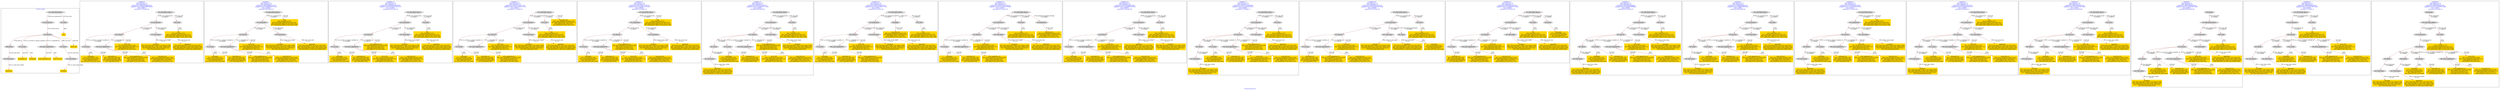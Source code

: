 digraph n0 {
fontcolor="blue"
remincross="true"
label="s03-ima-artists.xml"
subgraph cluster_0 {
label="1-correct model"
n2[style="filled",color="white",fillcolor="lightgray",label="E12_Production1"];
n3[style="filled",color="white",fillcolor="lightgray",label="E21_Person1"];
n4[style="filled",color="white",fillcolor="lightgray",label="E69_Death1"];
n5[style="filled",color="white",fillcolor="lightgray",label="E74_Group1"];
n6[style="filled",color="white",fillcolor="lightgray",label="E82_Actor_Appellation1"];
n7[style="filled",color="white",fillcolor="lightgray",label="E67_Birth1"];
n8[shape="plaintext",style="filled",fillcolor="gold",label="Artist URI"];
n9[style="filled",color="white",fillcolor="lightgray",label="E22_Man-Made_Object1"];
n10[style="filled",color="white",fillcolor="lightgray",label="E35_Title1"];
n11[shape="plaintext",style="filled",fillcolor="gold",label="title"];
n12[style="filled",color="white",fillcolor="lightgray",label="E52_Time-Span1"];
n13[shape="plaintext",style="filled",fillcolor="gold",label="birthDate"];
n14[style="filled",color="white",fillcolor="lightgray",label="E52_Time-Span2"];
n15[shape="plaintext",style="filled",fillcolor="gold",label="deathDate"];
n16[shape="plaintext",style="filled",fillcolor="gold",label="nationality uri"];
n17[shape="plaintext",style="filled",fillcolor="gold",label="nationality"];
n18[shape="plaintext",style="filled",fillcolor="gold",label="artist appellation uri"];
n19[shape="plaintext",style="filled",fillcolor="gold",label="name first last"];
}
subgraph cluster_1 {
label="candidate 0\nlink coherence:1.0\nnode coherence:1.0\nconfidence:0.49399159498655265\nmapping score:0.5604971983288509\ncost:13.99874\n-precision:0.79-recall:0.65"
n21[style="filled",color="white",fillcolor="lightgray",label="E12_Production1"];
n22[style="filled",color="white",fillcolor="lightgray",label="E21_Person1"];
n23[style="filled",color="white",fillcolor="lightgray",label="E52_Time-Span2"];
n24[style="filled",color="white",fillcolor="lightgray",label="E74_Group1"];
n25[style="filled",color="white",fillcolor="lightgray",label="E82_Actor_Appellation1"];
n26[style="filled",color="white",fillcolor="lightgray",label="E22_Man-Made_Object1"];
n27[style="filled",color="white",fillcolor="lightgray",label="E35_Title1"];
n28[shape="plaintext",style="filled",fillcolor="gold",label="artist appellation uri\n[E82_Actor_Appellation,classLink,0.609]\n[E21_Person,classLink,0.371]\n[E39_Actor,classLink,0.016]\n[E30_Right,P3_has_note,0.004]"];
n29[shape="plaintext",style="filled",fillcolor="gold",label="birthDate\n[E52_Time-Span,P82a_begin_of_the_begin,0.438]\n[E52_Time-Span,P82_at_some_time_within,0.323]\n[E52_Time-Span,P82b_end_of_the_end,0.185]\n[E52_Time-Span,label,0.054]"];
n30[shape="plaintext",style="filled",fillcolor="gold",label="deathDate\n[E52_Time-Span,P82b_end_of_the_end,0.382]\n[E52_Time-Span,P82_at_some_time_within,0.291]\n[E52_Time-Span,P82a_begin_of_the_begin,0.229]\n[E69_Death,P82_at_some_time_within,0.098]"];
n31[shape="plaintext",style="filled",fillcolor="gold",label="title\n[E35_Title,label,0.337]\n[E22_Man-Made_Object,classLink,0.252]\n[E22_Man-Made_Object,P3_has_note,0.222]\n[E73_Information_Object,P3_has_note,0.189]"];
n32[shape="plaintext",style="filled",fillcolor="gold",label="nationality\n[E74_Group,label,0.529]\n[E74_Group,classLink,0.306]\n[E55_Type,label,0.097]\n[E21_Person,P3_has_note,0.068]"];
n33[shape="plaintext",style="filled",fillcolor="gold",label="nationality uri\n[E74_Group,classLink,0.69]\n[E55_Type,classLink,0.188]\n[E57_Material,classLink,0.083]\n[E55_Type,label,0.038]"];
n34[shape="plaintext",style="filled",fillcolor="gold",label="name first last\n[E82_Actor_Appellation,label,0.528]\n[E22_Man-Made_Object,classLink,0.217]\n[E30_Right,P3_has_note,0.132]\n[E8_Acquisition,P3_has_note,0.123]"];
n35[shape="plaintext",style="filled",fillcolor="gold",label="Artist URI\n[E21_Person,classLink,0.438]\n[E82_Actor_Appellation,classLink,0.371]\n[E39_Actor,classLink,0.15]\n[E30_Right,P3_has_note,0.041]"];
}
subgraph cluster_2 {
label="candidate 1\nlink coherence:1.0\nnode coherence:1.0\nconfidence:0.48325980882787223\nmapping score:0.5569199362759574\ncost:12.99896\n-precision:0.69-recall:0.53"
n37[style="filled",color="white",fillcolor="lightgray",label="E12_Production1"];
n38[style="filled",color="white",fillcolor="lightgray",label="E21_Person1"];
n39[style="filled",color="white",fillcolor="lightgray",label="E52_Time-Span2"];
n40[style="filled",color="white",fillcolor="lightgray",label="E74_Group1"];
n41[style="filled",color="white",fillcolor="lightgray",label="E82_Actor_Appellation1"];
n42[style="filled",color="white",fillcolor="lightgray",label="E22_Man-Made_Object1"];
n43[shape="plaintext",style="filled",fillcolor="gold",label="artist appellation uri\n[E82_Actor_Appellation,classLink,0.609]\n[E21_Person,classLink,0.371]\n[E39_Actor,classLink,0.016]\n[E30_Right,P3_has_note,0.004]"];
n44[shape="plaintext",style="filled",fillcolor="gold",label="birthDate\n[E52_Time-Span,P82a_begin_of_the_begin,0.438]\n[E52_Time-Span,P82_at_some_time_within,0.323]\n[E52_Time-Span,P82b_end_of_the_end,0.185]\n[E52_Time-Span,label,0.054]"];
n45[shape="plaintext",style="filled",fillcolor="gold",label="deathDate\n[E52_Time-Span,P82b_end_of_the_end,0.382]\n[E52_Time-Span,P82_at_some_time_within,0.291]\n[E52_Time-Span,P82a_begin_of_the_begin,0.229]\n[E69_Death,P82_at_some_time_within,0.098]"];
n46[shape="plaintext",style="filled",fillcolor="gold",label="title\n[E35_Title,label,0.337]\n[E22_Man-Made_Object,classLink,0.252]\n[E22_Man-Made_Object,P3_has_note,0.222]\n[E73_Information_Object,P3_has_note,0.189]"];
n47[shape="plaintext",style="filled",fillcolor="gold",label="nationality\n[E74_Group,label,0.529]\n[E74_Group,classLink,0.306]\n[E55_Type,label,0.097]\n[E21_Person,P3_has_note,0.068]"];
n48[shape="plaintext",style="filled",fillcolor="gold",label="nationality uri\n[E74_Group,classLink,0.69]\n[E55_Type,classLink,0.188]\n[E57_Material,classLink,0.083]\n[E55_Type,label,0.038]"];
n49[shape="plaintext",style="filled",fillcolor="gold",label="name first last\n[E82_Actor_Appellation,label,0.528]\n[E22_Man-Made_Object,classLink,0.217]\n[E30_Right,P3_has_note,0.132]\n[E8_Acquisition,P3_has_note,0.123]"];
n50[shape="plaintext",style="filled",fillcolor="gold",label="Artist URI\n[E21_Person,classLink,0.438]\n[E82_Actor_Appellation,classLink,0.371]\n[E39_Actor,classLink,0.15]\n[E30_Right,P3_has_note,0.041]"];
}
subgraph cluster_3 {
label="candidate 10\nlink coherence:1.0\nnode coherence:1.0\nconfidence:0.45600642929636825\nmapping score:0.5478354764321227\ncost:13.99874\n-precision:0.64-recall:0.53"
n52[style="filled",color="white",fillcolor="lightgray",label="E12_Production1"];
n53[style="filled",color="white",fillcolor="lightgray",label="E21_Person1"];
n54[style="filled",color="white",fillcolor="lightgray",label="E52_Time-Span2"];
n55[style="filled",color="white",fillcolor="lightgray",label="E74_Group1"];
n56[style="filled",color="white",fillcolor="lightgray",label="E82_Actor_Appellation1"];
n57[style="filled",color="white",fillcolor="lightgray",label="E22_Man-Made_Object1"];
n58[style="filled",color="white",fillcolor="lightgray",label="E35_Title1"];
n59[shape="plaintext",style="filled",fillcolor="gold",label="Artist URI\n[E21_Person,classLink,0.438]\n[E82_Actor_Appellation,classLink,0.371]\n[E39_Actor,classLink,0.15]\n[E30_Right,P3_has_note,0.041]"];
n60[shape="plaintext",style="filled",fillcolor="gold",label="birthDate\n[E52_Time-Span,P82a_begin_of_the_begin,0.438]\n[E52_Time-Span,P82_at_some_time_within,0.323]\n[E52_Time-Span,P82b_end_of_the_end,0.185]\n[E52_Time-Span,label,0.054]"];
n61[shape="plaintext",style="filled",fillcolor="gold",label="deathDate\n[E52_Time-Span,P82b_end_of_the_end,0.382]\n[E52_Time-Span,P82_at_some_time_within,0.291]\n[E52_Time-Span,P82a_begin_of_the_begin,0.229]\n[E69_Death,P82_at_some_time_within,0.098]"];
n62[shape="plaintext",style="filled",fillcolor="gold",label="title\n[E35_Title,label,0.337]\n[E22_Man-Made_Object,classLink,0.252]\n[E22_Man-Made_Object,P3_has_note,0.222]\n[E73_Information_Object,P3_has_note,0.189]"];
n63[shape="plaintext",style="filled",fillcolor="gold",label="nationality\n[E74_Group,label,0.529]\n[E74_Group,classLink,0.306]\n[E55_Type,label,0.097]\n[E21_Person,P3_has_note,0.068]"];
n64[shape="plaintext",style="filled",fillcolor="gold",label="nationality uri\n[E74_Group,classLink,0.69]\n[E55_Type,classLink,0.188]\n[E57_Material,classLink,0.083]\n[E55_Type,label,0.038]"];
n65[shape="plaintext",style="filled",fillcolor="gold",label="name first last\n[E82_Actor_Appellation,label,0.528]\n[E22_Man-Made_Object,classLink,0.217]\n[E30_Right,P3_has_note,0.132]\n[E8_Acquisition,P3_has_note,0.123]"];
n66[shape="plaintext",style="filled",fillcolor="gold",label="artist appellation uri\n[E82_Actor_Appellation,classLink,0.609]\n[E21_Person,classLink,0.371]\n[E39_Actor,classLink,0.016]\n[E30_Right,P3_has_note,0.004]"];
}
subgraph cluster_4 {
label="candidate 11\nlink coherence:1.0\nnode coherence:1.0\nconfidence:0.45501311442471243\nmapping score:0.5266710381415708\ncost:13.99874\n-precision:0.71-recall:0.59"
n68[style="filled",color="white",fillcolor="lightgray",label="E12_Production1"];
n69[style="filled",color="white",fillcolor="lightgray",label="E21_Person1"];
n70[style="filled",color="white",fillcolor="lightgray",label="E52_Time-Span2"];
n71[style="filled",color="white",fillcolor="lightgray",label="E74_Group1"];
n72[style="filled",color="white",fillcolor="lightgray",label="E82_Actor_Appellation1"];
n73[style="filled",color="white",fillcolor="lightgray",label="E22_Man-Made_Object1"];
n74[style="filled",color="white",fillcolor="lightgray",label="E35_Title1"];
n75[shape="plaintext",style="filled",fillcolor="gold",label="artist appellation uri\n[E82_Actor_Appellation,classLink,0.609]\n[E21_Person,classLink,0.371]\n[E39_Actor,classLink,0.016]\n[E30_Right,P3_has_note,0.004]"];
n76[shape="plaintext",style="filled",fillcolor="gold",label="birthDate\n[E52_Time-Span,P82a_begin_of_the_begin,0.438]\n[E52_Time-Span,P82_at_some_time_within,0.323]\n[E52_Time-Span,P82b_end_of_the_end,0.185]\n[E52_Time-Span,label,0.054]"];
n77[shape="plaintext",style="filled",fillcolor="gold",label="deathDate\n[E52_Time-Span,P82b_end_of_the_end,0.382]\n[E52_Time-Span,P82_at_some_time_within,0.291]\n[E52_Time-Span,P82a_begin_of_the_begin,0.229]\n[E69_Death,P82_at_some_time_within,0.098]"];
n78[shape="plaintext",style="filled",fillcolor="gold",label="title\n[E35_Title,label,0.337]\n[E22_Man-Made_Object,classLink,0.252]\n[E22_Man-Made_Object,P3_has_note,0.222]\n[E73_Information_Object,P3_has_note,0.189]"];
n79[shape="plaintext",style="filled",fillcolor="gold",label="name first last\n[E82_Actor_Appellation,label,0.528]\n[E22_Man-Made_Object,classLink,0.217]\n[E30_Right,P3_has_note,0.132]\n[E8_Acquisition,P3_has_note,0.123]"];
n80[shape="plaintext",style="filled",fillcolor="gold",label="nationality\n[E74_Group,label,0.529]\n[E74_Group,classLink,0.306]\n[E55_Type,label,0.097]\n[E21_Person,P3_has_note,0.068]"];
n81[shape="plaintext",style="filled",fillcolor="gold",label="nationality uri\n[E74_Group,classLink,0.69]\n[E55_Type,classLink,0.188]\n[E57_Material,classLink,0.083]\n[E55_Type,label,0.038]"];
n82[shape="plaintext",style="filled",fillcolor="gold",label="Artist URI\n[E21_Person,classLink,0.438]\n[E82_Actor_Appellation,classLink,0.371]\n[E39_Actor,classLink,0.15]\n[E30_Right,P3_has_note,0.041]"];
}
subgraph cluster_5 {
label="candidate 12\nlink coherence:1.0\nnode coherence:1.0\nconfidence:0.44527464313768783\nmapping score:0.5442582143792293\ncost:12.99896\n-precision:0.54-recall:0.41"
n84[style="filled",color="white",fillcolor="lightgray",label="E12_Production1"];
n85[style="filled",color="white",fillcolor="lightgray",label="E21_Person1"];
n86[style="filled",color="white",fillcolor="lightgray",label="E52_Time-Span2"];
n87[style="filled",color="white",fillcolor="lightgray",label="E74_Group1"];
n88[style="filled",color="white",fillcolor="lightgray",label="E82_Actor_Appellation1"];
n89[style="filled",color="white",fillcolor="lightgray",label="E22_Man-Made_Object1"];
n90[shape="plaintext",style="filled",fillcolor="gold",label="Artist URI\n[E21_Person,classLink,0.438]\n[E82_Actor_Appellation,classLink,0.371]\n[E39_Actor,classLink,0.15]\n[E30_Right,P3_has_note,0.041]"];
n91[shape="plaintext",style="filled",fillcolor="gold",label="birthDate\n[E52_Time-Span,P82a_begin_of_the_begin,0.438]\n[E52_Time-Span,P82_at_some_time_within,0.323]\n[E52_Time-Span,P82b_end_of_the_end,0.185]\n[E52_Time-Span,label,0.054]"];
n92[shape="plaintext",style="filled",fillcolor="gold",label="deathDate\n[E52_Time-Span,P82b_end_of_the_end,0.382]\n[E52_Time-Span,P82_at_some_time_within,0.291]\n[E52_Time-Span,P82a_begin_of_the_begin,0.229]\n[E69_Death,P82_at_some_time_within,0.098]"];
n93[shape="plaintext",style="filled",fillcolor="gold",label="title\n[E35_Title,label,0.337]\n[E22_Man-Made_Object,classLink,0.252]\n[E22_Man-Made_Object,P3_has_note,0.222]\n[E73_Information_Object,P3_has_note,0.189]"];
n94[shape="plaintext",style="filled",fillcolor="gold",label="nationality\n[E74_Group,label,0.529]\n[E74_Group,classLink,0.306]\n[E55_Type,label,0.097]\n[E21_Person,P3_has_note,0.068]"];
n95[shape="plaintext",style="filled",fillcolor="gold",label="nationality uri\n[E74_Group,classLink,0.69]\n[E55_Type,classLink,0.188]\n[E57_Material,classLink,0.083]\n[E55_Type,label,0.038]"];
n96[shape="plaintext",style="filled",fillcolor="gold",label="name first last\n[E82_Actor_Appellation,label,0.528]\n[E22_Man-Made_Object,classLink,0.217]\n[E30_Right,P3_has_note,0.132]\n[E8_Acquisition,P3_has_note,0.123]"];
n97[shape="plaintext",style="filled",fillcolor="gold",label="artist appellation uri\n[E82_Actor_Appellation,classLink,0.609]\n[E21_Person,classLink,0.371]\n[E39_Actor,classLink,0.016]\n[E30_Right,P3_has_note,0.004]"];
}
subgraph cluster_6 {
label="candidate 13\nlink coherence:1.0\nnode coherence:1.0\nconfidence:0.4445650703164107\nmapping score:0.5231883567721369\ncost:15.99845\n-precision:0.69-recall:0.65"
n99[style="filled",color="white",fillcolor="lightgray",label="E12_Production1"];
n100[style="filled",color="white",fillcolor="lightgray",label="E21_Person1"];
n101[style="filled",color="white",fillcolor="lightgray",label="E52_Time-Span2"];
n102[style="filled",color="white",fillcolor="lightgray",label="E67_Birth1"];
n103[style="filled",color="white",fillcolor="lightgray",label="E74_Group1"];
n104[style="filled",color="white",fillcolor="lightgray",label="E82_Actor_Appellation1"];
n105[style="filled",color="white",fillcolor="lightgray",label="E22_Man-Made_Object1"];
n106[style="filled",color="white",fillcolor="lightgray",label="E35_Title1"];
n107[style="filled",color="white",fillcolor="lightgray",label="E52_Time-Span1"];
n108[shape="plaintext",style="filled",fillcolor="gold",label="Artist URI\n[E21_Person,classLink,0.438]\n[E82_Actor_Appellation,classLink,0.371]\n[E39_Actor,classLink,0.15]\n[E30_Right,P3_has_note,0.041]"];
n109[shape="plaintext",style="filled",fillcolor="gold",label="deathDate\n[E52_Time-Span,P82b_end_of_the_end,0.382]\n[E52_Time-Span,P82_at_some_time_within,0.291]\n[E52_Time-Span,P82a_begin_of_the_begin,0.229]\n[E69_Death,P82_at_some_time_within,0.098]"];
n110[shape="plaintext",style="filled",fillcolor="gold",label="birthDate\n[E52_Time-Span,P82a_begin_of_the_begin,0.438]\n[E52_Time-Span,P82_at_some_time_within,0.323]\n[E52_Time-Span,P82b_end_of_the_end,0.185]\n[E52_Time-Span,label,0.054]"];
n111[shape="plaintext",style="filled",fillcolor="gold",label="title\n[E35_Title,label,0.337]\n[E22_Man-Made_Object,classLink,0.252]\n[E22_Man-Made_Object,P3_has_note,0.222]\n[E73_Information_Object,P3_has_note,0.189]"];
n112[shape="plaintext",style="filled",fillcolor="gold",label="nationality\n[E74_Group,label,0.529]\n[E74_Group,classLink,0.306]\n[E55_Type,label,0.097]\n[E21_Person,P3_has_note,0.068]"];
n113[shape="plaintext",style="filled",fillcolor="gold",label="nationality uri\n[E74_Group,classLink,0.69]\n[E55_Type,classLink,0.188]\n[E57_Material,classLink,0.083]\n[E55_Type,label,0.038]"];
n114[shape="plaintext",style="filled",fillcolor="gold",label="name first last\n[E82_Actor_Appellation,label,0.528]\n[E22_Man-Made_Object,classLink,0.217]\n[E30_Right,P3_has_note,0.132]\n[E8_Acquisition,P3_has_note,0.123]"];
n115[shape="plaintext",style="filled",fillcolor="gold",label="artist appellation uri\n[E82_Actor_Appellation,classLink,0.609]\n[E21_Person,classLink,0.371]\n[E39_Actor,classLink,0.016]\n[E30_Right,P3_has_note,0.004]"];
}
subgraph cluster_7 {
label="candidate 14\nlink coherence:1.0\nnode coherence:1.0\nconfidence:0.4444973586351438\nmapping score:0.5231657862117146\ncost:14.99874\n-precision:0.67-recall:0.59"
n117[style="filled",color="white",fillcolor="lightgray",label="E12_Production1"];
n118[style="filled",color="white",fillcolor="lightgray",label="E21_Person1"];
n119[style="filled",color="white",fillcolor="lightgray",label="E52_Time-Span2"];
n120[style="filled",color="white",fillcolor="lightgray",label="E74_Group1"];
n121[style="filled",color="white",fillcolor="lightgray",label="E82_Actor_Appellation1"];
n122[style="filled",color="white",fillcolor="lightgray",label="E22_Man-Made_Object1"];
n123[style="filled",color="white",fillcolor="lightgray",label="E30_Right1"];
n124[style="filled",color="white",fillcolor="lightgray",label="E35_Title1"];
n125[shape="plaintext",style="filled",fillcolor="gold",label="artist appellation uri\n[E82_Actor_Appellation,classLink,0.609]\n[E21_Person,classLink,0.371]\n[E39_Actor,classLink,0.016]\n[E30_Right,P3_has_note,0.004]"];
n126[shape="plaintext",style="filled",fillcolor="gold",label="birthDate\n[E52_Time-Span,P82a_begin_of_the_begin,0.438]\n[E52_Time-Span,P82_at_some_time_within,0.323]\n[E52_Time-Span,P82b_end_of_the_end,0.185]\n[E52_Time-Span,label,0.054]"];
n127[shape="plaintext",style="filled",fillcolor="gold",label="deathDate\n[E52_Time-Span,P82b_end_of_the_end,0.382]\n[E52_Time-Span,P82_at_some_time_within,0.291]\n[E52_Time-Span,P82a_begin_of_the_begin,0.229]\n[E69_Death,P82_at_some_time_within,0.098]"];
n128[shape="plaintext",style="filled",fillcolor="gold",label="title\n[E35_Title,label,0.337]\n[E22_Man-Made_Object,classLink,0.252]\n[E22_Man-Made_Object,P3_has_note,0.222]\n[E73_Information_Object,P3_has_note,0.189]"];
n129[shape="plaintext",style="filled",fillcolor="gold",label="name first last\n[E82_Actor_Appellation,label,0.528]\n[E22_Man-Made_Object,classLink,0.217]\n[E30_Right,P3_has_note,0.132]\n[E8_Acquisition,P3_has_note,0.123]"];
n130[shape="plaintext",style="filled",fillcolor="gold",label="nationality\n[E74_Group,label,0.529]\n[E74_Group,classLink,0.306]\n[E55_Type,label,0.097]\n[E21_Person,P3_has_note,0.068]"];
n131[shape="plaintext",style="filled",fillcolor="gold",label="nationality uri\n[E74_Group,classLink,0.69]\n[E55_Type,classLink,0.188]\n[E57_Material,classLink,0.083]\n[E55_Type,label,0.038]"];
n132[shape="plaintext",style="filled",fillcolor="gold",label="Artist URI\n[E21_Person,classLink,0.438]\n[E82_Actor_Appellation,classLink,0.371]\n[E39_Actor,classLink,0.15]\n[E30_Right,P3_has_note,0.041]"];
}
subgraph cluster_8 {
label="candidate 15\nlink coherence:1.0\nnode coherence:1.0\nconfidence:0.44329776452280145\nmapping score:0.5227659215076005\ncost:14.99857\n-precision:0.67-recall:0.59"
n134[style="filled",color="white",fillcolor="lightgray",label="E12_Production1"];
n135[style="filled",color="white",fillcolor="lightgray",label="E21_Person1"];
n136[style="filled",color="white",fillcolor="lightgray",label="E52_Time-Span2"];
n137[style="filled",color="white",fillcolor="lightgray",label="E74_Group1"];
n138[style="filled",color="white",fillcolor="lightgray",label="E82_Actor_Appellation1"];
n139[style="filled",color="white",fillcolor="lightgray",label="E22_Man-Made_Object1"];
n140[style="filled",color="white",fillcolor="lightgray",label="E35_Title1"];
n141[style="filled",color="white",fillcolor="lightgray",label="E8_Acquisition1"];
n142[shape="plaintext",style="filled",fillcolor="gold",label="artist appellation uri\n[E82_Actor_Appellation,classLink,0.609]\n[E21_Person,classLink,0.371]\n[E39_Actor,classLink,0.016]\n[E30_Right,P3_has_note,0.004]"];
n143[shape="plaintext",style="filled",fillcolor="gold",label="birthDate\n[E52_Time-Span,P82a_begin_of_the_begin,0.438]\n[E52_Time-Span,P82_at_some_time_within,0.323]\n[E52_Time-Span,P82b_end_of_the_end,0.185]\n[E52_Time-Span,label,0.054]"];
n144[shape="plaintext",style="filled",fillcolor="gold",label="deathDate\n[E52_Time-Span,P82b_end_of_the_end,0.382]\n[E52_Time-Span,P82_at_some_time_within,0.291]\n[E52_Time-Span,P82a_begin_of_the_begin,0.229]\n[E69_Death,P82_at_some_time_within,0.098]"];
n145[shape="plaintext",style="filled",fillcolor="gold",label="title\n[E35_Title,label,0.337]\n[E22_Man-Made_Object,classLink,0.252]\n[E22_Man-Made_Object,P3_has_note,0.222]\n[E73_Information_Object,P3_has_note,0.189]"];
n146[shape="plaintext",style="filled",fillcolor="gold",label="nationality\n[E74_Group,label,0.529]\n[E74_Group,classLink,0.306]\n[E55_Type,label,0.097]\n[E21_Person,P3_has_note,0.068]"];
n147[shape="plaintext",style="filled",fillcolor="gold",label="nationality uri\n[E74_Group,classLink,0.69]\n[E55_Type,classLink,0.188]\n[E57_Material,classLink,0.083]\n[E55_Type,label,0.038]"];
n148[shape="plaintext",style="filled",fillcolor="gold",label="name first last\n[E82_Actor_Appellation,label,0.528]\n[E22_Man-Made_Object,classLink,0.217]\n[E30_Right,P3_has_note,0.132]\n[E8_Acquisition,P3_has_note,0.123]"];
n149[shape="plaintext",style="filled",fillcolor="gold",label="Artist URI\n[E21_Person,classLink,0.438]\n[E82_Actor_Appellation,classLink,0.371]\n[E39_Actor,classLink,0.15]\n[E30_Right,P3_has_note,0.041]"];
}
subgraph cluster_9 {
label="candidate 16\nlink coherence:1.0\nnode coherence:1.0\nconfidence:0.44318252964907806\nmapping score:0.5435608432163593\ncost:13.99874\n-precision:0.79-recall:0.65"
n151[style="filled",color="white",fillcolor="lightgray",label="E12_Production1"];
n152[style="filled",color="white",fillcolor="lightgray",label="E21_Person1"];
n153[style="filled",color="white",fillcolor="lightgray",label="E52_Time-Span2"];
n154[style="filled",color="white",fillcolor="lightgray",label="E74_Group1"];
n155[style="filled",color="white",fillcolor="lightgray",label="E82_Actor_Appellation1"];
n156[style="filled",color="white",fillcolor="lightgray",label="E22_Man-Made_Object1"];
n157[style="filled",color="white",fillcolor="lightgray",label="E35_Title1"];
n158[shape="plaintext",style="filled",fillcolor="gold",label="artist appellation uri\n[E82_Actor_Appellation,classLink,0.609]\n[E21_Person,classLink,0.371]\n[E39_Actor,classLink,0.016]\n[E30_Right,P3_has_note,0.004]"];
n159[shape="plaintext",style="filled",fillcolor="gold",label="deathDate\n[E52_Time-Span,P82b_end_of_the_end,0.382]\n[E52_Time-Span,P82_at_some_time_within,0.291]\n[E52_Time-Span,P82a_begin_of_the_begin,0.229]\n[E69_Death,P82_at_some_time_within,0.098]"];
n160[shape="plaintext",style="filled",fillcolor="gold",label="title\n[E35_Title,label,0.337]\n[E22_Man-Made_Object,classLink,0.252]\n[E22_Man-Made_Object,P3_has_note,0.222]\n[E73_Information_Object,P3_has_note,0.189]"];
n161[shape="plaintext",style="filled",fillcolor="gold",label="birthDate\n[E52_Time-Span,P82a_begin_of_the_begin,0.438]\n[E52_Time-Span,P82_at_some_time_within,0.323]\n[E52_Time-Span,P82b_end_of_the_end,0.185]\n[E52_Time-Span,label,0.054]"];
n162[shape="plaintext",style="filled",fillcolor="gold",label="nationality\n[E74_Group,label,0.529]\n[E74_Group,classLink,0.306]\n[E55_Type,label,0.097]\n[E21_Person,P3_has_note,0.068]"];
n163[shape="plaintext",style="filled",fillcolor="gold",label="nationality uri\n[E74_Group,classLink,0.69]\n[E55_Type,classLink,0.188]\n[E57_Material,classLink,0.083]\n[E55_Type,label,0.038]"];
n164[shape="plaintext",style="filled",fillcolor="gold",label="name first last\n[E82_Actor_Appellation,label,0.528]\n[E22_Man-Made_Object,classLink,0.217]\n[E30_Right,P3_has_note,0.132]\n[E8_Acquisition,P3_has_note,0.123]"];
n165[shape="plaintext",style="filled",fillcolor="gold",label="Artist URI\n[E21_Person,classLink,0.438]\n[E82_Actor_Appellation,classLink,0.371]\n[E39_Actor,classLink,0.15]\n[E30_Right,P3_has_note,0.041]"];
}
subgraph cluster_10 {
label="candidate 17\nlink coherence:1.0\nnode coherence:1.0\nconfidence:0.44167513230993893\nmapping score:0.522225044103313\ncost:15.99845\n-precision:0.75-recall:0.71"
n167[style="filled",color="white",fillcolor="lightgray",label="E12_Production1"];
n168[style="filled",color="white",fillcolor="lightgray",label="E21_Person1"];
n169[style="filled",color="white",fillcolor="lightgray",label="E52_Time-Span2"];
n170[style="filled",color="white",fillcolor="lightgray",label="E67_Birth1"];
n171[style="filled",color="white",fillcolor="lightgray",label="E74_Group1"];
n172[style="filled",color="white",fillcolor="lightgray",label="E82_Actor_Appellation1"];
n173[style="filled",color="white",fillcolor="lightgray",label="E22_Man-Made_Object1"];
n174[style="filled",color="white",fillcolor="lightgray",label="E35_Title1"];
n175[style="filled",color="white",fillcolor="lightgray",label="E52_Time-Span1"];
n176[shape="plaintext",style="filled",fillcolor="gold",label="Artist URI\n[E21_Person,classLink,0.438]\n[E82_Actor_Appellation,classLink,0.371]\n[E39_Actor,classLink,0.15]\n[E30_Right,P3_has_note,0.041]"];
n177[shape="plaintext",style="filled",fillcolor="gold",label="birthDate\n[E52_Time-Span,P82a_begin_of_the_begin,0.438]\n[E52_Time-Span,P82_at_some_time_within,0.323]\n[E52_Time-Span,P82b_end_of_the_end,0.185]\n[E52_Time-Span,label,0.054]"];
n178[shape="plaintext",style="filled",fillcolor="gold",label="deathDate\n[E52_Time-Span,P82b_end_of_the_end,0.382]\n[E52_Time-Span,P82_at_some_time_within,0.291]\n[E52_Time-Span,P82a_begin_of_the_begin,0.229]\n[E69_Death,P82_at_some_time_within,0.098]"];
n179[shape="plaintext",style="filled",fillcolor="gold",label="title\n[E35_Title,label,0.337]\n[E22_Man-Made_Object,classLink,0.252]\n[E22_Man-Made_Object,P3_has_note,0.222]\n[E73_Information_Object,P3_has_note,0.189]"];
n180[shape="plaintext",style="filled",fillcolor="gold",label="nationality\n[E74_Group,label,0.529]\n[E74_Group,classLink,0.306]\n[E55_Type,label,0.097]\n[E21_Person,P3_has_note,0.068]"];
n181[shape="plaintext",style="filled",fillcolor="gold",label="nationality uri\n[E74_Group,classLink,0.69]\n[E55_Type,classLink,0.188]\n[E57_Material,classLink,0.083]\n[E55_Type,label,0.038]"];
n182[shape="plaintext",style="filled",fillcolor="gold",label="name first last\n[E82_Actor_Appellation,label,0.528]\n[E22_Man-Made_Object,classLink,0.217]\n[E30_Right,P3_has_note,0.132]\n[E8_Acquisition,P3_has_note,0.123]"];
n183[shape="plaintext",style="filled",fillcolor="gold",label="artist appellation uri\n[E82_Actor_Appellation,classLink,0.609]\n[E21_Person,classLink,0.371]\n[E39_Actor,classLink,0.016]\n[E30_Right,P3_has_note,0.004]"];
}
subgraph cluster_11 {
label="candidate 18\nlink coherence:1.0\nnode coherence:1.0\nconfidence:0.4399789570420216\nmapping score:0.5216596523473406\ncost:14.99859\n-precision:0.67-recall:0.59"
n185[style="filled",color="white",fillcolor="lightgray",label="E12_Production1"];
n186[style="filled",color="white",fillcolor="lightgray",label="E21_Person1"];
n187[style="filled",color="white",fillcolor="lightgray",label="E52_Time-Span2"];
n188[style="filled",color="white",fillcolor="lightgray",label="E55_Type1"];
n189[style="filled",color="white",fillcolor="lightgray",label="E74_Group1"];
n190[style="filled",color="white",fillcolor="lightgray",label="E82_Actor_Appellation1"];
n191[style="filled",color="white",fillcolor="lightgray",label="E22_Man-Made_Object1"];
n192[style="filled",color="white",fillcolor="lightgray",label="E35_Title1"];
n193[shape="plaintext",style="filled",fillcolor="gold",label="artist appellation uri\n[E82_Actor_Appellation,classLink,0.609]\n[E21_Person,classLink,0.371]\n[E39_Actor,classLink,0.016]\n[E30_Right,P3_has_note,0.004]"];
n194[shape="plaintext",style="filled",fillcolor="gold",label="nationality\n[E74_Group,label,0.529]\n[E74_Group,classLink,0.306]\n[E55_Type,label,0.097]\n[E21_Person,P3_has_note,0.068]"];
n195[shape="plaintext",style="filled",fillcolor="gold",label="birthDate\n[E52_Time-Span,P82a_begin_of_the_begin,0.438]\n[E52_Time-Span,P82_at_some_time_within,0.323]\n[E52_Time-Span,P82b_end_of_the_end,0.185]\n[E52_Time-Span,label,0.054]"];
n196[shape="plaintext",style="filled",fillcolor="gold",label="deathDate\n[E52_Time-Span,P82b_end_of_the_end,0.382]\n[E52_Time-Span,P82_at_some_time_within,0.291]\n[E52_Time-Span,P82a_begin_of_the_begin,0.229]\n[E69_Death,P82_at_some_time_within,0.098]"];
n197[shape="plaintext",style="filled",fillcolor="gold",label="title\n[E35_Title,label,0.337]\n[E22_Man-Made_Object,classLink,0.252]\n[E22_Man-Made_Object,P3_has_note,0.222]\n[E73_Information_Object,P3_has_note,0.189]"];
n198[shape="plaintext",style="filled",fillcolor="gold",label="nationality uri\n[E74_Group,classLink,0.69]\n[E55_Type,classLink,0.188]\n[E57_Material,classLink,0.083]\n[E55_Type,label,0.038]"];
n199[shape="plaintext",style="filled",fillcolor="gold",label="name first last\n[E82_Actor_Appellation,label,0.528]\n[E22_Man-Made_Object,classLink,0.217]\n[E30_Right,P3_has_note,0.132]\n[E8_Acquisition,P3_has_note,0.123]"];
n200[shape="plaintext",style="filled",fillcolor="gold",label="Artist URI\n[E21_Person,classLink,0.438]\n[E82_Actor_Appellation,classLink,0.371]\n[E39_Actor,classLink,0.15]\n[E30_Right,P3_has_note,0.041]"];
}
subgraph cluster_12 {
label="candidate 19\nlink coherence:1.0\nnode coherence:1.0\nconfidence:0.4399789570420216\nmapping score:0.5216596523473406\ncost:14.99865\n-precision:0.67-recall:0.59"
n202[style="filled",color="white",fillcolor="lightgray",label="E12_Production1"];
n203[style="filled",color="white",fillcolor="lightgray",label="E21_Person1"];
n204[style="filled",color="white",fillcolor="lightgray",label="E52_Time-Span2"];
n205[style="filled",color="white",fillcolor="lightgray",label="E74_Group1"];
n206[style="filled",color="white",fillcolor="lightgray",label="E82_Actor_Appellation1"];
n207[style="filled",color="white",fillcolor="lightgray",label="E22_Man-Made_Object1"];
n208[style="filled",color="white",fillcolor="lightgray",label="E35_Title1"];
n209[style="filled",color="white",fillcolor="lightgray",label="E55_Type2"];
n210[shape="plaintext",style="filled",fillcolor="gold",label="artist appellation uri\n[E82_Actor_Appellation,classLink,0.609]\n[E21_Person,classLink,0.371]\n[E39_Actor,classLink,0.016]\n[E30_Right,P3_has_note,0.004]"];
n211[shape="plaintext",style="filled",fillcolor="gold",label="birthDate\n[E52_Time-Span,P82a_begin_of_the_begin,0.438]\n[E52_Time-Span,P82_at_some_time_within,0.323]\n[E52_Time-Span,P82b_end_of_the_end,0.185]\n[E52_Time-Span,label,0.054]"];
n212[shape="plaintext",style="filled",fillcolor="gold",label="deathDate\n[E52_Time-Span,P82b_end_of_the_end,0.382]\n[E52_Time-Span,P82_at_some_time_within,0.291]\n[E52_Time-Span,P82a_begin_of_the_begin,0.229]\n[E69_Death,P82_at_some_time_within,0.098]"];
n213[shape="plaintext",style="filled",fillcolor="gold",label="title\n[E35_Title,label,0.337]\n[E22_Man-Made_Object,classLink,0.252]\n[E22_Man-Made_Object,P3_has_note,0.222]\n[E73_Information_Object,P3_has_note,0.189]"];
n214[shape="plaintext",style="filled",fillcolor="gold",label="nationality uri\n[E74_Group,classLink,0.69]\n[E55_Type,classLink,0.188]\n[E57_Material,classLink,0.083]\n[E55_Type,label,0.038]"];
n215[shape="plaintext",style="filled",fillcolor="gold",label="nationality\n[E74_Group,label,0.529]\n[E74_Group,classLink,0.306]\n[E55_Type,label,0.097]\n[E21_Person,P3_has_note,0.068]"];
n216[shape="plaintext",style="filled",fillcolor="gold",label="name first last\n[E82_Actor_Appellation,label,0.528]\n[E22_Man-Made_Object,classLink,0.217]\n[E30_Right,P3_has_note,0.132]\n[E8_Acquisition,P3_has_note,0.123]"];
n217[shape="plaintext",style="filled",fillcolor="gold",label="Artist URI\n[E21_Person,classLink,0.438]\n[E82_Actor_Appellation,classLink,0.371]\n[E39_Actor,classLink,0.15]\n[E30_Right,P3_has_note,0.041]"];
}
subgraph cluster_13 {
label="candidate 2\nlink coherence:1.0\nnode coherence:1.0\nconfidence:0.482550236006595\nmapping score:0.535850078668865\ncost:15.99845\n-precision:0.81-recall:0.76"
n219[style="filled",color="white",fillcolor="lightgray",label="E12_Production1"];
n220[style="filled",color="white",fillcolor="lightgray",label="E21_Person1"];
n221[style="filled",color="white",fillcolor="lightgray",label="E52_Time-Span2"];
n222[style="filled",color="white",fillcolor="lightgray",label="E67_Birth1"];
n223[style="filled",color="white",fillcolor="lightgray",label="E74_Group1"];
n224[style="filled",color="white",fillcolor="lightgray",label="E82_Actor_Appellation1"];
n225[style="filled",color="white",fillcolor="lightgray",label="E22_Man-Made_Object1"];
n226[style="filled",color="white",fillcolor="lightgray",label="E35_Title1"];
n227[style="filled",color="white",fillcolor="lightgray",label="E52_Time-Span1"];
n228[shape="plaintext",style="filled",fillcolor="gold",label="artist appellation uri\n[E82_Actor_Appellation,classLink,0.609]\n[E21_Person,classLink,0.371]\n[E39_Actor,classLink,0.016]\n[E30_Right,P3_has_note,0.004]"];
n229[shape="plaintext",style="filled",fillcolor="gold",label="deathDate\n[E52_Time-Span,P82b_end_of_the_end,0.382]\n[E52_Time-Span,P82_at_some_time_within,0.291]\n[E52_Time-Span,P82a_begin_of_the_begin,0.229]\n[E69_Death,P82_at_some_time_within,0.098]"];
n230[shape="plaintext",style="filled",fillcolor="gold",label="birthDate\n[E52_Time-Span,P82a_begin_of_the_begin,0.438]\n[E52_Time-Span,P82_at_some_time_within,0.323]\n[E52_Time-Span,P82b_end_of_the_end,0.185]\n[E52_Time-Span,label,0.054]"];
n231[shape="plaintext",style="filled",fillcolor="gold",label="title\n[E35_Title,label,0.337]\n[E22_Man-Made_Object,classLink,0.252]\n[E22_Man-Made_Object,P3_has_note,0.222]\n[E73_Information_Object,P3_has_note,0.189]"];
n232[shape="plaintext",style="filled",fillcolor="gold",label="nationality\n[E74_Group,label,0.529]\n[E74_Group,classLink,0.306]\n[E55_Type,label,0.097]\n[E21_Person,P3_has_note,0.068]"];
n233[shape="plaintext",style="filled",fillcolor="gold",label="nationality uri\n[E74_Group,classLink,0.69]\n[E55_Type,classLink,0.188]\n[E57_Material,classLink,0.083]\n[E55_Type,label,0.038]"];
n234[shape="plaintext",style="filled",fillcolor="gold",label="name first last\n[E82_Actor_Appellation,label,0.528]\n[E22_Man-Made_Object,classLink,0.217]\n[E30_Right,P3_has_note,0.132]\n[E8_Acquisition,P3_has_note,0.123]"];
n235[shape="plaintext",style="filled",fillcolor="gold",label="Artist URI\n[E21_Person,classLink,0.438]\n[E82_Actor_Appellation,classLink,0.371]\n[E39_Actor,classLink,0.15]\n[E30_Right,P3_has_note,0.041]"];
}
subgraph cluster_14 {
label="candidate 3\nlink coherence:1.0\nnode coherence:1.0\nconfidence:0.4796602980001233\nmapping score:0.534886766000041\ncost:15.99845\n-precision:0.88-recall:0.82"
n237[style="filled",color="white",fillcolor="lightgray",label="E12_Production1"];
n238[style="filled",color="white",fillcolor="lightgray",label="E21_Person1"];
n239[style="filled",color="white",fillcolor="lightgray",label="E52_Time-Span2"];
n240[style="filled",color="white",fillcolor="lightgray",label="E67_Birth1"];
n241[style="filled",color="white",fillcolor="lightgray",label="E74_Group1"];
n242[style="filled",color="white",fillcolor="lightgray",label="E82_Actor_Appellation1"];
n243[style="filled",color="white",fillcolor="lightgray",label="E22_Man-Made_Object1"];
n244[style="filled",color="white",fillcolor="lightgray",label="E35_Title1"];
n245[style="filled",color="white",fillcolor="lightgray",label="E52_Time-Span1"];
n246[shape="plaintext",style="filled",fillcolor="gold",label="artist appellation uri\n[E82_Actor_Appellation,classLink,0.609]\n[E21_Person,classLink,0.371]\n[E39_Actor,classLink,0.016]\n[E30_Right,P3_has_note,0.004]"];
n247[shape="plaintext",style="filled",fillcolor="gold",label="birthDate\n[E52_Time-Span,P82a_begin_of_the_begin,0.438]\n[E52_Time-Span,P82_at_some_time_within,0.323]\n[E52_Time-Span,P82b_end_of_the_end,0.185]\n[E52_Time-Span,label,0.054]"];
n248[shape="plaintext",style="filled",fillcolor="gold",label="deathDate\n[E52_Time-Span,P82b_end_of_the_end,0.382]\n[E52_Time-Span,P82_at_some_time_within,0.291]\n[E52_Time-Span,P82a_begin_of_the_begin,0.229]\n[E69_Death,P82_at_some_time_within,0.098]"];
n249[shape="plaintext",style="filled",fillcolor="gold",label="title\n[E35_Title,label,0.337]\n[E22_Man-Made_Object,classLink,0.252]\n[E22_Man-Made_Object,P3_has_note,0.222]\n[E73_Information_Object,P3_has_note,0.189]"];
n250[shape="plaintext",style="filled",fillcolor="gold",label="nationality\n[E74_Group,label,0.529]\n[E74_Group,classLink,0.306]\n[E55_Type,label,0.097]\n[E21_Person,P3_has_note,0.068]"];
n251[shape="plaintext",style="filled",fillcolor="gold",label="nationality uri\n[E74_Group,classLink,0.69]\n[E55_Type,classLink,0.188]\n[E57_Material,classLink,0.083]\n[E55_Type,label,0.038]"];
n252[shape="plaintext",style="filled",fillcolor="gold",label="name first last\n[E82_Actor_Appellation,label,0.528]\n[E22_Man-Made_Object,classLink,0.217]\n[E30_Right,P3_has_note,0.132]\n[E8_Acquisition,P3_has_note,0.123]"];
n253[shape="plaintext",style="filled",fillcolor="gold",label="Artist URI\n[E21_Person,classLink,0.438]\n[E82_Actor_Appellation,classLink,0.371]\n[E39_Actor,classLink,0.15]\n[E30_Right,P3_has_note,0.041]"];
}
subgraph cluster_15 {
label="candidate 4\nlink coherence:1.0\nnode coherence:1.0\nconfidence:0.47181844984791466\nmapping score:0.5322728166159716\ncost:14.99867\n-precision:0.73-recall:0.65"
n255[style="filled",color="white",fillcolor="lightgray",label="E12_Production1"];
n256[style="filled",color="white",fillcolor="lightgray",label="E21_Person1"];
n257[style="filled",color="white",fillcolor="lightgray",label="E52_Time-Span2"];
n258[style="filled",color="white",fillcolor="lightgray",label="E67_Birth1"];
n259[style="filled",color="white",fillcolor="lightgray",label="E74_Group1"];
n260[style="filled",color="white",fillcolor="lightgray",label="E82_Actor_Appellation1"];
n261[style="filled",color="white",fillcolor="lightgray",label="E22_Man-Made_Object1"];
n262[style="filled",color="white",fillcolor="lightgray",label="E52_Time-Span1"];
n263[shape="plaintext",style="filled",fillcolor="gold",label="artist appellation uri\n[E82_Actor_Appellation,classLink,0.609]\n[E21_Person,classLink,0.371]\n[E39_Actor,classLink,0.016]\n[E30_Right,P3_has_note,0.004]"];
n264[shape="plaintext",style="filled",fillcolor="gold",label="deathDate\n[E52_Time-Span,P82b_end_of_the_end,0.382]\n[E52_Time-Span,P82_at_some_time_within,0.291]\n[E52_Time-Span,P82a_begin_of_the_begin,0.229]\n[E69_Death,P82_at_some_time_within,0.098]"];
n265[shape="plaintext",style="filled",fillcolor="gold",label="birthDate\n[E52_Time-Span,P82a_begin_of_the_begin,0.438]\n[E52_Time-Span,P82_at_some_time_within,0.323]\n[E52_Time-Span,P82b_end_of_the_end,0.185]\n[E52_Time-Span,label,0.054]"];
n266[shape="plaintext",style="filled",fillcolor="gold",label="title\n[E35_Title,label,0.337]\n[E22_Man-Made_Object,classLink,0.252]\n[E22_Man-Made_Object,P3_has_note,0.222]\n[E73_Information_Object,P3_has_note,0.189]"];
n267[shape="plaintext",style="filled",fillcolor="gold",label="nationality\n[E74_Group,label,0.529]\n[E74_Group,classLink,0.306]\n[E55_Type,label,0.097]\n[E21_Person,P3_has_note,0.068]"];
n268[shape="plaintext",style="filled",fillcolor="gold",label="nationality uri\n[E74_Group,classLink,0.69]\n[E55_Type,classLink,0.188]\n[E57_Material,classLink,0.083]\n[E55_Type,label,0.038]"];
n269[shape="plaintext",style="filled",fillcolor="gold",label="name first last\n[E82_Actor_Appellation,label,0.528]\n[E22_Man-Made_Object,classLink,0.217]\n[E30_Right,P3_has_note,0.132]\n[E8_Acquisition,P3_has_note,0.123]"];
n270[shape="plaintext",style="filled",fillcolor="gold",label="Artist URI\n[E21_Person,classLink,0.438]\n[E82_Actor_Appellation,classLink,0.371]\n[E39_Actor,classLink,0.15]\n[E30_Right,P3_has_note,0.041]"];
}
subgraph cluster_16 {
label="candidate 5\nlink coherence:1.0\nnode coherence:1.0\nconfidence:0.4689285118414429\nmapping score:0.5313095039471477\ncost:14.99867\n-precision:0.8-recall:0.71"
n272[style="filled",color="white",fillcolor="lightgray",label="E12_Production1"];
n273[style="filled",color="white",fillcolor="lightgray",label="E21_Person1"];
n274[style="filled",color="white",fillcolor="lightgray",label="E52_Time-Span2"];
n275[style="filled",color="white",fillcolor="lightgray",label="E67_Birth1"];
n276[style="filled",color="white",fillcolor="lightgray",label="E74_Group1"];
n277[style="filled",color="white",fillcolor="lightgray",label="E82_Actor_Appellation1"];
n278[style="filled",color="white",fillcolor="lightgray",label="E22_Man-Made_Object1"];
n279[style="filled",color="white",fillcolor="lightgray",label="E52_Time-Span1"];
n280[shape="plaintext",style="filled",fillcolor="gold",label="artist appellation uri\n[E82_Actor_Appellation,classLink,0.609]\n[E21_Person,classLink,0.371]\n[E39_Actor,classLink,0.016]\n[E30_Right,P3_has_note,0.004]"];
n281[shape="plaintext",style="filled",fillcolor="gold",label="birthDate\n[E52_Time-Span,P82a_begin_of_the_begin,0.438]\n[E52_Time-Span,P82_at_some_time_within,0.323]\n[E52_Time-Span,P82b_end_of_the_end,0.185]\n[E52_Time-Span,label,0.054]"];
n282[shape="plaintext",style="filled",fillcolor="gold",label="deathDate\n[E52_Time-Span,P82b_end_of_the_end,0.382]\n[E52_Time-Span,P82_at_some_time_within,0.291]\n[E52_Time-Span,P82a_begin_of_the_begin,0.229]\n[E69_Death,P82_at_some_time_within,0.098]"];
n283[shape="plaintext",style="filled",fillcolor="gold",label="title\n[E35_Title,label,0.337]\n[E22_Man-Made_Object,classLink,0.252]\n[E22_Man-Made_Object,P3_has_note,0.222]\n[E73_Information_Object,P3_has_note,0.189]"];
n284[shape="plaintext",style="filled",fillcolor="gold",label="nationality\n[E74_Group,label,0.529]\n[E74_Group,classLink,0.306]\n[E55_Type,label,0.097]\n[E21_Person,P3_has_note,0.068]"];
n285[shape="plaintext",style="filled",fillcolor="gold",label="nationality uri\n[E74_Group,classLink,0.69]\n[E55_Type,classLink,0.188]\n[E57_Material,classLink,0.083]\n[E55_Type,label,0.038]"];
n286[shape="plaintext",style="filled",fillcolor="gold",label="name first last\n[E82_Actor_Appellation,label,0.528]\n[E22_Man-Made_Object,classLink,0.217]\n[E30_Right,P3_has_note,0.132]\n[E8_Acquisition,P3_has_note,0.123]"];
n287[shape="plaintext",style="filled",fillcolor="gold",label="Artist URI\n[E21_Person,classLink,0.438]\n[E82_Actor_Appellation,classLink,0.371]\n[E39_Actor,classLink,0.15]\n[E30_Right,P3_has_note,0.041]"];
}
subgraph cluster_17 {
label="candidate 6\nlink coherence:1.0\nnode coherence:1.0\nconfidence:0.4682189390201657\nmapping score:0.5310729796733885\ncost:15.99845\n-precision:0.94-recall:0.88"
n289[style="filled",color="white",fillcolor="lightgray",label="E12_Production1"];
n290[style="filled",color="white",fillcolor="lightgray",label="E21_Person1"];
n291[style="filled",color="white",fillcolor="lightgray",label="E52_Time-Span2"];
n292[style="filled",color="white",fillcolor="lightgray",label="E67_Birth1"];
n293[style="filled",color="white",fillcolor="lightgray",label="E74_Group1"];
n294[style="filled",color="white",fillcolor="lightgray",label="E82_Actor_Appellation1"];
n295[style="filled",color="white",fillcolor="lightgray",label="E22_Man-Made_Object1"];
n296[style="filled",color="white",fillcolor="lightgray",label="E35_Title1"];
n297[style="filled",color="white",fillcolor="lightgray",label="E52_Time-Span1"];
n298[shape="plaintext",style="filled",fillcolor="gold",label="artist appellation uri\n[E82_Actor_Appellation,classLink,0.609]\n[E21_Person,classLink,0.371]\n[E39_Actor,classLink,0.016]\n[E30_Right,P3_has_note,0.004]"];
n299[shape="plaintext",style="filled",fillcolor="gold",label="birthDate\n[E52_Time-Span,P82a_begin_of_the_begin,0.438]\n[E52_Time-Span,P82_at_some_time_within,0.323]\n[E52_Time-Span,P82b_end_of_the_end,0.185]\n[E52_Time-Span,label,0.054]"];
n300[shape="plaintext",style="filled",fillcolor="gold",label="title\n[E35_Title,label,0.337]\n[E22_Man-Made_Object,classLink,0.252]\n[E22_Man-Made_Object,P3_has_note,0.222]\n[E73_Information_Object,P3_has_note,0.189]"];
n301[shape="plaintext",style="filled",fillcolor="gold",label="nationality\n[E74_Group,label,0.529]\n[E74_Group,classLink,0.306]\n[E55_Type,label,0.097]\n[E21_Person,P3_has_note,0.068]"];
n302[shape="plaintext",style="filled",fillcolor="gold",label="deathDate\n[E52_Time-Span,P82b_end_of_the_end,0.382]\n[E52_Time-Span,P82_at_some_time_within,0.291]\n[E52_Time-Span,P82a_begin_of_the_begin,0.229]\n[E69_Death,P82_at_some_time_within,0.098]"];
n303[shape="plaintext",style="filled",fillcolor="gold",label="nationality uri\n[E74_Group,classLink,0.69]\n[E55_Type,classLink,0.188]\n[E57_Material,classLink,0.083]\n[E55_Type,label,0.038]"];
n304[shape="plaintext",style="filled",fillcolor="gold",label="name first last\n[E82_Actor_Appellation,label,0.528]\n[E22_Man-Made_Object,classLink,0.217]\n[E30_Right,P3_has_note,0.132]\n[E8_Acquisition,P3_has_note,0.123]"];
n305[shape="plaintext",style="filled",fillcolor="gold",label="Artist URI\n[E21_Person,classLink,0.438]\n[E82_Actor_Appellation,classLink,0.371]\n[E39_Actor,classLink,0.15]\n[E30_Right,P3_has_note,0.041]"];
}
subgraph cluster_18 {
label="candidate 7\nlink coherence:1.0\nnode coherence:1.0\nconfidence:0.4682189390201657\nmapping score:0.5310729796733885\ncost:16.99827\n-precision:0.88-recall:0.88"
n307[style="filled",color="white",fillcolor="lightgray",label="E12_Production1"];
n308[style="filled",color="white",fillcolor="lightgray",label="E21_Person1"];
n309[style="filled",color="white",fillcolor="lightgray",label="E52_Time-Span2"];
n310[style="filled",color="white",fillcolor="lightgray",label="E67_Birth1"];
n311[style="filled",color="white",fillcolor="lightgray",label="E74_Group1"];
n312[style="filled",color="white",fillcolor="lightgray",label="E82_Actor_Appellation1"];
n313[style="filled",color="white",fillcolor="lightgray",label="E22_Man-Made_Object1"];
n314[style="filled",color="white",fillcolor="lightgray",label="E35_Title1"];
n315[style="filled",color="white",fillcolor="lightgray",label="E38_Image1"];
n316[style="filled",color="white",fillcolor="lightgray",label="E52_Time-Span1"];
n317[shape="plaintext",style="filled",fillcolor="gold",label="artist appellation uri\n[E82_Actor_Appellation,classLink,0.609]\n[E21_Person,classLink,0.371]\n[E39_Actor,classLink,0.016]\n[E30_Right,P3_has_note,0.004]"];
n318[shape="plaintext",style="filled",fillcolor="gold",label="birthDate\n[E52_Time-Span,P82a_begin_of_the_begin,0.438]\n[E52_Time-Span,P82_at_some_time_within,0.323]\n[E52_Time-Span,P82b_end_of_the_end,0.185]\n[E52_Time-Span,label,0.054]"];
n319[shape="plaintext",style="filled",fillcolor="gold",label="title\n[E35_Title,label,0.337]\n[E22_Man-Made_Object,classLink,0.252]\n[E22_Man-Made_Object,P3_has_note,0.222]\n[E73_Information_Object,P3_has_note,0.189]"];
n320[shape="plaintext",style="filled",fillcolor="gold",label="nationality\n[E74_Group,label,0.529]\n[E74_Group,classLink,0.306]\n[E55_Type,label,0.097]\n[E21_Person,P3_has_note,0.068]"];
n321[shape="plaintext",style="filled",fillcolor="gold",label="deathDate\n[E52_Time-Span,P82b_end_of_the_end,0.382]\n[E52_Time-Span,P82_at_some_time_within,0.291]\n[E52_Time-Span,P82a_begin_of_the_begin,0.229]\n[E69_Death,P82_at_some_time_within,0.098]"];
n322[shape="plaintext",style="filled",fillcolor="gold",label="nationality uri\n[E74_Group,classLink,0.69]\n[E55_Type,classLink,0.188]\n[E57_Material,classLink,0.083]\n[E55_Type,label,0.038]"];
n323[shape="plaintext",style="filled",fillcolor="gold",label="name first last\n[E82_Actor_Appellation,label,0.528]\n[E22_Man-Made_Object,classLink,0.217]\n[E30_Right,P3_has_note,0.132]\n[E8_Acquisition,P3_has_note,0.123]"];
n324[shape="plaintext",style="filled",fillcolor="gold",label="Artist URI\n[E21_Person,classLink,0.438]\n[E82_Actor_Appellation,classLink,0.371]\n[E39_Actor,classLink,0.15]\n[E30_Right,P3_has_note,0.041]"];
}
subgraph cluster_19 {
label="candidate 8\nlink coherence:1.0\nnode coherence:1.0\nconfidence:0.4682189390201657\nmapping score:0.5310729796733885\ncost:16.99834\n-precision:1.0-recall:1.0"
n326[style="filled",color="white",fillcolor="lightgray",label="E12_Production1"];
n327[style="filled",color="white",fillcolor="lightgray",label="E21_Person1"];
n328[style="filled",color="white",fillcolor="lightgray",label="E67_Birth1"];
n329[style="filled",color="white",fillcolor="lightgray",label="E69_Death1"];
n330[style="filled",color="white",fillcolor="lightgray",label="E74_Group1"];
n331[style="filled",color="white",fillcolor="lightgray",label="E82_Actor_Appellation1"];
n332[style="filled",color="white",fillcolor="lightgray",label="E22_Man-Made_Object1"];
n333[style="filled",color="white",fillcolor="lightgray",label="E35_Title1"];
n334[style="filled",color="white",fillcolor="lightgray",label="E52_Time-Span1"];
n335[style="filled",color="white",fillcolor="lightgray",label="E52_Time-Span3"];
n336[shape="plaintext",style="filled",fillcolor="gold",label="artist appellation uri\n[E82_Actor_Appellation,classLink,0.609]\n[E21_Person,classLink,0.371]\n[E39_Actor,classLink,0.016]\n[E30_Right,P3_has_note,0.004]"];
n337[shape="plaintext",style="filled",fillcolor="gold",label="birthDate\n[E52_Time-Span,P82a_begin_of_the_begin,0.438]\n[E52_Time-Span,P82_at_some_time_within,0.323]\n[E52_Time-Span,P82b_end_of_the_end,0.185]\n[E52_Time-Span,label,0.054]"];
n338[shape="plaintext",style="filled",fillcolor="gold",label="title\n[E35_Title,label,0.337]\n[E22_Man-Made_Object,classLink,0.252]\n[E22_Man-Made_Object,P3_has_note,0.222]\n[E73_Information_Object,P3_has_note,0.189]"];
n339[shape="plaintext",style="filled",fillcolor="gold",label="nationality\n[E74_Group,label,0.529]\n[E74_Group,classLink,0.306]\n[E55_Type,label,0.097]\n[E21_Person,P3_has_note,0.068]"];
n340[shape="plaintext",style="filled",fillcolor="gold",label="nationality uri\n[E74_Group,classLink,0.69]\n[E55_Type,classLink,0.188]\n[E57_Material,classLink,0.083]\n[E55_Type,label,0.038]"];
n341[shape="plaintext",style="filled",fillcolor="gold",label="deathDate\n[E52_Time-Span,P82b_end_of_the_end,0.382]\n[E52_Time-Span,P82_at_some_time_within,0.291]\n[E52_Time-Span,P82a_begin_of_the_begin,0.229]\n[E69_Death,P82_at_some_time_within,0.098]"];
n342[shape="plaintext",style="filled",fillcolor="gold",label="name first last\n[E82_Actor_Appellation,label,0.528]\n[E22_Man-Made_Object,classLink,0.217]\n[E30_Right,P3_has_note,0.132]\n[E8_Acquisition,P3_has_note,0.123]"];
n343[shape="plaintext",style="filled",fillcolor="gold",label="Artist URI\n[E21_Person,classLink,0.438]\n[E82_Actor_Appellation,classLink,0.371]\n[E39_Actor,classLink,0.15]\n[E30_Right,P3_has_note,0.041]"];
}
subgraph cluster_20 {
label="candidate 9\nlink coherence:1.0\nnode coherence:1.0\nconfidence:0.4682189390201657\nmapping score:0.5310729796733885\ncost:17.99816\n-precision:0.94-recall:1.0"
n345[style="filled",color="white",fillcolor="lightgray",label="E12_Production1"];
n346[style="filled",color="white",fillcolor="lightgray",label="E21_Person1"];
n347[style="filled",color="white",fillcolor="lightgray",label="E67_Birth1"];
n348[style="filled",color="white",fillcolor="lightgray",label="E69_Death1"];
n349[style="filled",color="white",fillcolor="lightgray",label="E74_Group1"];
n350[style="filled",color="white",fillcolor="lightgray",label="E82_Actor_Appellation1"];
n351[style="filled",color="white",fillcolor="lightgray",label="E22_Man-Made_Object1"];
n352[style="filled",color="white",fillcolor="lightgray",label="E35_Title1"];
n353[style="filled",color="white",fillcolor="lightgray",label="E38_Image1"];
n354[style="filled",color="white",fillcolor="lightgray",label="E52_Time-Span1"];
n355[style="filled",color="white",fillcolor="lightgray",label="E52_Time-Span3"];
n356[shape="plaintext",style="filled",fillcolor="gold",label="artist appellation uri\n[E82_Actor_Appellation,classLink,0.609]\n[E21_Person,classLink,0.371]\n[E39_Actor,classLink,0.016]\n[E30_Right,P3_has_note,0.004]"];
n357[shape="plaintext",style="filled",fillcolor="gold",label="birthDate\n[E52_Time-Span,P82a_begin_of_the_begin,0.438]\n[E52_Time-Span,P82_at_some_time_within,0.323]\n[E52_Time-Span,P82b_end_of_the_end,0.185]\n[E52_Time-Span,label,0.054]"];
n358[shape="plaintext",style="filled",fillcolor="gold",label="title\n[E35_Title,label,0.337]\n[E22_Man-Made_Object,classLink,0.252]\n[E22_Man-Made_Object,P3_has_note,0.222]\n[E73_Information_Object,P3_has_note,0.189]"];
n359[shape="plaintext",style="filled",fillcolor="gold",label="nationality\n[E74_Group,label,0.529]\n[E74_Group,classLink,0.306]\n[E55_Type,label,0.097]\n[E21_Person,P3_has_note,0.068]"];
n360[shape="plaintext",style="filled",fillcolor="gold",label="nationality uri\n[E74_Group,classLink,0.69]\n[E55_Type,classLink,0.188]\n[E57_Material,classLink,0.083]\n[E55_Type,label,0.038]"];
n361[shape="plaintext",style="filled",fillcolor="gold",label="deathDate\n[E52_Time-Span,P82b_end_of_the_end,0.382]\n[E52_Time-Span,P82_at_some_time_within,0.291]\n[E52_Time-Span,P82a_begin_of_the_begin,0.229]\n[E69_Death,P82_at_some_time_within,0.098]"];
n362[shape="plaintext",style="filled",fillcolor="gold",label="name first last\n[E82_Actor_Appellation,label,0.528]\n[E22_Man-Made_Object,classLink,0.217]\n[E30_Right,P3_has_note,0.132]\n[E8_Acquisition,P3_has_note,0.123]"];
n363[shape="plaintext",style="filled",fillcolor="gold",label="Artist URI\n[E21_Person,classLink,0.438]\n[E82_Actor_Appellation,classLink,0.371]\n[E39_Actor,classLink,0.15]\n[E30_Right,P3_has_note,0.041]"];
}
n2 -> n3[color="brown",fontcolor="black",label="P14_carried_out_by"]
n3 -> n4[color="brown",fontcolor="black",label="P100i_died_in"]
n3 -> n5[color="brown",fontcolor="black",label="P107i_is_current_or_former_member_of"]
n3 -> n6[color="brown",fontcolor="black",label="P131_is_identified_by"]
n3 -> n7[color="brown",fontcolor="black",label="P98i_was_born"]
n3 -> n8[color="brown",fontcolor="black",label="classLink"]
n9 -> n10[color="brown",fontcolor="black",label="P102_has_title"]
n9 -> n2[color="brown",fontcolor="black",label="P108i_was_produced_by"]
n10 -> n11[color="brown",fontcolor="black",label="label"]
n12 -> n13[color="brown",fontcolor="black",label="P82_at_some_time_within"]
n14 -> n15[color="brown",fontcolor="black",label="P82_at_some_time_within"]
n7 -> n12[color="brown",fontcolor="black",label="P4_has_time-span"]
n4 -> n14[color="brown",fontcolor="black",label="P4_has_time-span"]
n5 -> n16[color="brown",fontcolor="black",label="classLink"]
n5 -> n17[color="brown",fontcolor="black",label="label"]
n6 -> n18[color="brown",fontcolor="black",label="classLink"]
n6 -> n19[color="brown",fontcolor="black",label="label"]
n21 -> n22[color="brown",fontcolor="black",label="P14_carried_out_by\nw=0.99977"]
n21 -> n23[color="brown",fontcolor="black",label="P4_has_time-span\nw=0.99982"]
n22 -> n24[color="brown",fontcolor="black",label="P107i_is_current_or_former_member_of\nw=0.99986"]
n22 -> n25[color="brown",fontcolor="black",label="P131_is_identified_by\nw=0.99976"]
n26 -> n21[color="brown",fontcolor="black",label="P108i_was_produced_by\nw=0.99975"]
n26 -> n27[color="brown",fontcolor="black",label="P102_has_title\nw=0.99978"]
n25 -> n28[color="brown",fontcolor="black",label="classLink\nw=1.0"]
n23 -> n29[color="brown",fontcolor="black",label="P82a_begin_of_the_begin\nw=1.0"]
n23 -> n30[color="brown",fontcolor="black",label="P82b_end_of_the_end\nw=1.0"]
n27 -> n31[color="brown",fontcolor="black",label="label\nw=1.0"]
n24 -> n32[color="brown",fontcolor="black",label="label\nw=1.0"]
n24 -> n33[color="brown",fontcolor="black",label="classLink\nw=1.0"]
n25 -> n34[color="brown",fontcolor="black",label="label\nw=1.0"]
n22 -> n35[color="brown",fontcolor="black",label="classLink\nw=1.0"]
n37 -> n38[color="brown",fontcolor="black",label="P14_carried_out_by\nw=0.99977"]
n37 -> n39[color="brown",fontcolor="black",label="P4_has_time-span\nw=0.99982"]
n38 -> n40[color="brown",fontcolor="black",label="P107i_is_current_or_former_member_of\nw=0.99986"]
n38 -> n41[color="brown",fontcolor="black",label="P131_is_identified_by\nw=0.99976"]
n42 -> n37[color="brown",fontcolor="black",label="P108i_was_produced_by\nw=0.99975"]
n41 -> n43[color="brown",fontcolor="black",label="classLink\nw=1.0"]
n39 -> n44[color="brown",fontcolor="black",label="P82a_begin_of_the_begin\nw=1.0"]
n39 -> n45[color="brown",fontcolor="black",label="P82b_end_of_the_end\nw=1.0"]
n42 -> n46[color="brown",fontcolor="black",label="classLink\nw=1.0"]
n40 -> n47[color="brown",fontcolor="black",label="label\nw=1.0"]
n40 -> n48[color="brown",fontcolor="black",label="classLink\nw=1.0"]
n41 -> n49[color="brown",fontcolor="black",label="label\nw=1.0"]
n38 -> n50[color="brown",fontcolor="black",label="classLink\nw=1.0"]
n52 -> n53[color="brown",fontcolor="black",label="P14_carried_out_by\nw=0.99977"]
n52 -> n54[color="brown",fontcolor="black",label="P4_has_time-span\nw=0.99982"]
n53 -> n55[color="brown",fontcolor="black",label="P107i_is_current_or_former_member_of\nw=0.99986"]
n53 -> n56[color="brown",fontcolor="black",label="P131_is_identified_by\nw=0.99976"]
n57 -> n52[color="brown",fontcolor="black",label="P108i_was_produced_by\nw=0.99975"]
n57 -> n58[color="brown",fontcolor="black",label="P102_has_title\nw=0.99978"]
n56 -> n59[color="brown",fontcolor="black",label="classLink\nw=1.0"]
n54 -> n60[color="brown",fontcolor="black",label="P82a_begin_of_the_begin\nw=1.0"]
n54 -> n61[color="brown",fontcolor="black",label="P82b_end_of_the_end\nw=1.0"]
n58 -> n62[color="brown",fontcolor="black",label="label\nw=1.0"]
n55 -> n63[color="brown",fontcolor="black",label="label\nw=1.0"]
n55 -> n64[color="brown",fontcolor="black",label="classLink\nw=1.0"]
n56 -> n65[color="brown",fontcolor="black",label="label\nw=1.0"]
n53 -> n66[color="brown",fontcolor="black",label="classLink\nw=1.0"]
n68 -> n69[color="brown",fontcolor="black",label="P14_carried_out_by\nw=0.99977"]
n68 -> n70[color="brown",fontcolor="black",label="P4_has_time-span\nw=0.99982"]
n69 -> n71[color="brown",fontcolor="black",label="P107i_is_current_or_former_member_of\nw=0.99986"]
n69 -> n72[color="brown",fontcolor="black",label="P131_is_identified_by\nw=0.99976"]
n73 -> n68[color="brown",fontcolor="black",label="P108i_was_produced_by\nw=0.99975"]
n73 -> n74[color="brown",fontcolor="black",label="P102_has_title\nw=0.99978"]
n72 -> n75[color="brown",fontcolor="black",label="classLink\nw=1.0"]
n70 -> n76[color="brown",fontcolor="black",label="P82a_begin_of_the_begin\nw=1.0"]
n70 -> n77[color="brown",fontcolor="black",label="P82b_end_of_the_end\nw=1.0"]
n74 -> n78[color="brown",fontcolor="black",label="label\nw=1.0"]
n73 -> n79[color="brown",fontcolor="black",label="classLink\nw=1.0"]
n71 -> n80[color="brown",fontcolor="black",label="label\nw=1.0"]
n71 -> n81[color="brown",fontcolor="black",label="classLink\nw=1.0"]
n69 -> n82[color="brown",fontcolor="black",label="classLink\nw=1.0"]
n84 -> n85[color="brown",fontcolor="black",label="P14_carried_out_by\nw=0.99977"]
n84 -> n86[color="brown",fontcolor="black",label="P4_has_time-span\nw=0.99982"]
n85 -> n87[color="brown",fontcolor="black",label="P107i_is_current_or_former_member_of\nw=0.99986"]
n85 -> n88[color="brown",fontcolor="black",label="P131_is_identified_by\nw=0.99976"]
n89 -> n84[color="brown",fontcolor="black",label="P108i_was_produced_by\nw=0.99975"]
n88 -> n90[color="brown",fontcolor="black",label="classLink\nw=1.0"]
n86 -> n91[color="brown",fontcolor="black",label="P82a_begin_of_the_begin\nw=1.0"]
n86 -> n92[color="brown",fontcolor="black",label="P82b_end_of_the_end\nw=1.0"]
n89 -> n93[color="brown",fontcolor="black",label="classLink\nw=1.0"]
n87 -> n94[color="brown",fontcolor="black",label="label\nw=1.0"]
n87 -> n95[color="brown",fontcolor="black",label="classLink\nw=1.0"]
n88 -> n96[color="brown",fontcolor="black",label="label\nw=1.0"]
n85 -> n97[color="brown",fontcolor="black",label="classLink\nw=1.0"]
n99 -> n100[color="brown",fontcolor="black",label="P14_carried_out_by\nw=0.99977"]
n99 -> n101[color="brown",fontcolor="black",label="P4_has_time-span\nw=0.99982"]
n100 -> n102[color="brown",fontcolor="black",label="P98i_was_born\nw=0.99983"]
n100 -> n103[color="brown",fontcolor="black",label="P107i_is_current_or_former_member_of\nw=0.99986"]
n100 -> n104[color="brown",fontcolor="black",label="P131_is_identified_by\nw=0.99976"]
n105 -> n99[color="brown",fontcolor="black",label="P108i_was_produced_by\nw=0.99975"]
n105 -> n106[color="brown",fontcolor="black",label="P102_has_title\nw=0.99978"]
n102 -> n107[color="brown",fontcolor="black",label="P4_has_time-span\nw=0.99988"]
n104 -> n108[color="brown",fontcolor="black",label="classLink\nw=1.0"]
n107 -> n109[color="brown",fontcolor="black",label="P82_at_some_time_within\nw=1.0"]
n101 -> n110[color="brown",fontcolor="black",label="P82a_begin_of_the_begin\nw=1.0"]
n106 -> n111[color="brown",fontcolor="black",label="label\nw=1.0"]
n103 -> n112[color="brown",fontcolor="black",label="label\nw=1.0"]
n103 -> n113[color="brown",fontcolor="black",label="classLink\nw=1.0"]
n104 -> n114[color="brown",fontcolor="black",label="label\nw=1.0"]
n100 -> n115[color="brown",fontcolor="black",label="classLink\nw=1.0"]
n117 -> n118[color="brown",fontcolor="black",label="P14_carried_out_by\nw=0.99977"]
n117 -> n119[color="brown",fontcolor="black",label="P4_has_time-span\nw=0.99982"]
n118 -> n120[color="brown",fontcolor="black",label="P107i_is_current_or_former_member_of\nw=0.99986"]
n118 -> n121[color="brown",fontcolor="black",label="P131_is_identified_by\nw=0.99976"]
n122 -> n117[color="brown",fontcolor="black",label="P108i_was_produced_by\nw=0.99975"]
n122 -> n123[color="brown",fontcolor="black",label="P104_is_subject_to\nw=1.0"]
n122 -> n124[color="brown",fontcolor="black",label="P102_has_title\nw=0.99978"]
n121 -> n125[color="brown",fontcolor="black",label="classLink\nw=1.0"]
n119 -> n126[color="brown",fontcolor="black",label="P82a_begin_of_the_begin\nw=1.0"]
n119 -> n127[color="brown",fontcolor="black",label="P82b_end_of_the_end\nw=1.0"]
n124 -> n128[color="brown",fontcolor="black",label="label\nw=1.0"]
n123 -> n129[color="brown",fontcolor="black",label="P3_has_note\nw=1.0"]
n120 -> n130[color="brown",fontcolor="black",label="label\nw=1.0"]
n120 -> n131[color="brown",fontcolor="black",label="classLink\nw=1.0"]
n118 -> n132[color="brown",fontcolor="black",label="classLink\nw=1.0"]
n134 -> n135[color="brown",fontcolor="black",label="P14_carried_out_by\nw=0.99977"]
n134 -> n136[color="brown",fontcolor="black",label="P4_has_time-span\nw=0.99982"]
n135 -> n137[color="brown",fontcolor="black",label="P107i_is_current_or_former_member_of\nw=0.99986"]
n135 -> n138[color="brown",fontcolor="black",label="P131_is_identified_by\nw=0.99976"]
n139 -> n134[color="brown",fontcolor="black",label="P108i_was_produced_by\nw=0.99975"]
n139 -> n140[color="brown",fontcolor="black",label="P102_has_title\nw=0.99978"]
n139 -> n141[color="brown",fontcolor="black",label="P24i_changed_ownership_through\nw=0.99983"]
n138 -> n142[color="brown",fontcolor="black",label="classLink\nw=1.0"]
n136 -> n143[color="brown",fontcolor="black",label="P82a_begin_of_the_begin\nw=1.0"]
n136 -> n144[color="brown",fontcolor="black",label="P82b_end_of_the_end\nw=1.0"]
n140 -> n145[color="brown",fontcolor="black",label="label\nw=1.0"]
n137 -> n146[color="brown",fontcolor="black",label="label\nw=1.0"]
n137 -> n147[color="brown",fontcolor="black",label="classLink\nw=1.0"]
n141 -> n148[color="brown",fontcolor="black",label="P3_has_note\nw=1.0"]
n135 -> n149[color="brown",fontcolor="black",label="classLink\nw=1.0"]
n151 -> n152[color="brown",fontcolor="black",label="P14_carried_out_by\nw=0.99977"]
n151 -> n153[color="brown",fontcolor="black",label="P4_has_time-span\nw=0.99982"]
n152 -> n154[color="brown",fontcolor="black",label="P107i_is_current_or_former_member_of\nw=0.99986"]
n152 -> n155[color="brown",fontcolor="black",label="P131_is_identified_by\nw=0.99976"]
n156 -> n151[color="brown",fontcolor="black",label="P108i_was_produced_by\nw=0.99975"]
n156 -> n157[color="brown",fontcolor="black",label="P102_has_title\nw=0.99978"]
n155 -> n158[color="brown",fontcolor="black",label="classLink\nw=1.0"]
n153 -> n159[color="brown",fontcolor="black",label="P82a_begin_of_the_begin\nw=1.0"]
n157 -> n160[color="brown",fontcolor="black",label="label\nw=1.0"]
n153 -> n161[color="brown",fontcolor="black",label="P82b_end_of_the_end\nw=1.0"]
n154 -> n162[color="brown",fontcolor="black",label="label\nw=1.0"]
n154 -> n163[color="brown",fontcolor="black",label="classLink\nw=1.0"]
n155 -> n164[color="brown",fontcolor="black",label="label\nw=1.0"]
n152 -> n165[color="brown",fontcolor="black",label="classLink\nw=1.0"]
n167 -> n168[color="brown",fontcolor="black",label="P14_carried_out_by\nw=0.99977"]
n167 -> n169[color="brown",fontcolor="black",label="P4_has_time-span\nw=0.99982"]
n168 -> n170[color="brown",fontcolor="black",label="P98i_was_born\nw=0.99983"]
n168 -> n171[color="brown",fontcolor="black",label="P107i_is_current_or_former_member_of\nw=0.99986"]
n168 -> n172[color="brown",fontcolor="black",label="P131_is_identified_by\nw=0.99976"]
n173 -> n167[color="brown",fontcolor="black",label="P108i_was_produced_by\nw=0.99975"]
n173 -> n174[color="brown",fontcolor="black",label="P102_has_title\nw=0.99978"]
n170 -> n175[color="brown",fontcolor="black",label="P4_has_time-span\nw=0.99988"]
n172 -> n176[color="brown",fontcolor="black",label="classLink\nw=1.0"]
n175 -> n177[color="brown",fontcolor="black",label="P82_at_some_time_within\nw=1.0"]
n169 -> n178[color="brown",fontcolor="black",label="P82b_end_of_the_end\nw=1.0"]
n174 -> n179[color="brown",fontcolor="black",label="label\nw=1.0"]
n171 -> n180[color="brown",fontcolor="black",label="label\nw=1.0"]
n171 -> n181[color="brown",fontcolor="black",label="classLink\nw=1.0"]
n172 -> n182[color="brown",fontcolor="black",label="label\nw=1.0"]
n168 -> n183[color="brown",fontcolor="black",label="classLink\nw=1.0"]
n185 -> n186[color="brown",fontcolor="black",label="P14_carried_out_by\nw=0.99977"]
n185 -> n187[color="brown",fontcolor="black",label="P4_has_time-span\nw=0.99982"]
n185 -> n188[color="brown",fontcolor="black",label="P32_used_general_technique\nw=0.99985"]
n186 -> n189[color="brown",fontcolor="black",label="P107i_is_current_or_former_member_of\nw=0.99986"]
n186 -> n190[color="brown",fontcolor="black",label="P131_is_identified_by\nw=0.99976"]
n191 -> n185[color="brown",fontcolor="black",label="P108i_was_produced_by\nw=0.99975"]
n191 -> n192[color="brown",fontcolor="black",label="P102_has_title\nw=0.99978"]
n190 -> n193[color="brown",fontcolor="black",label="classLink\nw=1.0"]
n188 -> n194[color="brown",fontcolor="black",label="label\nw=1.0"]
n187 -> n195[color="brown",fontcolor="black",label="P82a_begin_of_the_begin\nw=1.0"]
n187 -> n196[color="brown",fontcolor="black",label="P82b_end_of_the_end\nw=1.0"]
n192 -> n197[color="brown",fontcolor="black",label="label\nw=1.0"]
n189 -> n198[color="brown",fontcolor="black",label="classLink\nw=1.0"]
n190 -> n199[color="brown",fontcolor="black",label="label\nw=1.0"]
n186 -> n200[color="brown",fontcolor="black",label="classLink\nw=1.0"]
n202 -> n203[color="brown",fontcolor="black",label="P14_carried_out_by\nw=0.99977"]
n202 -> n204[color="brown",fontcolor="black",label="P4_has_time-span\nw=0.99982"]
n203 -> n205[color="brown",fontcolor="black",label="P107i_is_current_or_former_member_of\nw=0.99986"]
n203 -> n206[color="brown",fontcolor="black",label="P131_is_identified_by\nw=0.99976"]
n207 -> n202[color="brown",fontcolor="black",label="P108i_was_produced_by\nw=0.99975"]
n207 -> n208[color="brown",fontcolor="black",label="P102_has_title\nw=0.99978"]
n207 -> n209[color="brown",fontcolor="black",label="P2_has_type\nw=0.99991"]
n206 -> n210[color="brown",fontcolor="black",label="classLink\nw=1.0"]
n204 -> n211[color="brown",fontcolor="black",label="P82a_begin_of_the_begin\nw=1.0"]
n204 -> n212[color="brown",fontcolor="black",label="P82b_end_of_the_end\nw=1.0"]
n208 -> n213[color="brown",fontcolor="black",label="label\nw=1.0"]
n205 -> n214[color="brown",fontcolor="black",label="classLink\nw=1.0"]
n209 -> n215[color="brown",fontcolor="black",label="label\nw=1.0"]
n206 -> n216[color="brown",fontcolor="black",label="label\nw=1.0"]
n203 -> n217[color="brown",fontcolor="black",label="classLink\nw=1.0"]
n219 -> n220[color="brown",fontcolor="black",label="P14_carried_out_by\nw=0.99977"]
n219 -> n221[color="brown",fontcolor="black",label="P4_has_time-span\nw=0.99982"]
n220 -> n222[color="brown",fontcolor="black",label="P98i_was_born\nw=0.99983"]
n220 -> n223[color="brown",fontcolor="black",label="P107i_is_current_or_former_member_of\nw=0.99986"]
n220 -> n224[color="brown",fontcolor="black",label="P131_is_identified_by\nw=0.99976"]
n225 -> n219[color="brown",fontcolor="black",label="P108i_was_produced_by\nw=0.99975"]
n225 -> n226[color="brown",fontcolor="black",label="P102_has_title\nw=0.99978"]
n222 -> n227[color="brown",fontcolor="black",label="P4_has_time-span\nw=0.99988"]
n224 -> n228[color="brown",fontcolor="black",label="classLink\nw=1.0"]
n227 -> n229[color="brown",fontcolor="black",label="P82_at_some_time_within\nw=1.0"]
n221 -> n230[color="brown",fontcolor="black",label="P82a_begin_of_the_begin\nw=1.0"]
n226 -> n231[color="brown",fontcolor="black",label="label\nw=1.0"]
n223 -> n232[color="brown",fontcolor="black",label="label\nw=1.0"]
n223 -> n233[color="brown",fontcolor="black",label="classLink\nw=1.0"]
n224 -> n234[color="brown",fontcolor="black",label="label\nw=1.0"]
n220 -> n235[color="brown",fontcolor="black",label="classLink\nw=1.0"]
n237 -> n238[color="brown",fontcolor="black",label="P14_carried_out_by\nw=0.99977"]
n237 -> n239[color="brown",fontcolor="black",label="P4_has_time-span\nw=0.99982"]
n238 -> n240[color="brown",fontcolor="black",label="P98i_was_born\nw=0.99983"]
n238 -> n241[color="brown",fontcolor="black",label="P107i_is_current_or_former_member_of\nw=0.99986"]
n238 -> n242[color="brown",fontcolor="black",label="P131_is_identified_by\nw=0.99976"]
n243 -> n237[color="brown",fontcolor="black",label="P108i_was_produced_by\nw=0.99975"]
n243 -> n244[color="brown",fontcolor="black",label="P102_has_title\nw=0.99978"]
n240 -> n245[color="brown",fontcolor="black",label="P4_has_time-span\nw=0.99988"]
n242 -> n246[color="brown",fontcolor="black",label="classLink\nw=1.0"]
n245 -> n247[color="brown",fontcolor="black",label="P82_at_some_time_within\nw=1.0"]
n239 -> n248[color="brown",fontcolor="black",label="P82b_end_of_the_end\nw=1.0"]
n244 -> n249[color="brown",fontcolor="black",label="label\nw=1.0"]
n241 -> n250[color="brown",fontcolor="black",label="label\nw=1.0"]
n241 -> n251[color="brown",fontcolor="black",label="classLink\nw=1.0"]
n242 -> n252[color="brown",fontcolor="black",label="label\nw=1.0"]
n238 -> n253[color="brown",fontcolor="black",label="classLink\nw=1.0"]
n255 -> n256[color="brown",fontcolor="black",label="P14_carried_out_by\nw=0.99977"]
n255 -> n257[color="brown",fontcolor="black",label="P4_has_time-span\nw=0.99982"]
n256 -> n258[color="brown",fontcolor="black",label="P98i_was_born\nw=0.99983"]
n256 -> n259[color="brown",fontcolor="black",label="P107i_is_current_or_former_member_of\nw=0.99986"]
n256 -> n260[color="brown",fontcolor="black",label="P131_is_identified_by\nw=0.99976"]
n261 -> n255[color="brown",fontcolor="black",label="P108i_was_produced_by\nw=0.99975"]
n258 -> n262[color="brown",fontcolor="black",label="P4_has_time-span\nw=0.99988"]
n260 -> n263[color="brown",fontcolor="black",label="classLink\nw=1.0"]
n262 -> n264[color="brown",fontcolor="black",label="P82_at_some_time_within\nw=1.0"]
n257 -> n265[color="brown",fontcolor="black",label="P82a_begin_of_the_begin\nw=1.0"]
n261 -> n266[color="brown",fontcolor="black",label="classLink\nw=1.0"]
n259 -> n267[color="brown",fontcolor="black",label="label\nw=1.0"]
n259 -> n268[color="brown",fontcolor="black",label="classLink\nw=1.0"]
n260 -> n269[color="brown",fontcolor="black",label="label\nw=1.0"]
n256 -> n270[color="brown",fontcolor="black",label="classLink\nw=1.0"]
n272 -> n273[color="brown",fontcolor="black",label="P14_carried_out_by\nw=0.99977"]
n272 -> n274[color="brown",fontcolor="black",label="P4_has_time-span\nw=0.99982"]
n273 -> n275[color="brown",fontcolor="black",label="P98i_was_born\nw=0.99983"]
n273 -> n276[color="brown",fontcolor="black",label="P107i_is_current_or_former_member_of\nw=0.99986"]
n273 -> n277[color="brown",fontcolor="black",label="P131_is_identified_by\nw=0.99976"]
n278 -> n272[color="brown",fontcolor="black",label="P108i_was_produced_by\nw=0.99975"]
n275 -> n279[color="brown",fontcolor="black",label="P4_has_time-span\nw=0.99988"]
n277 -> n280[color="brown",fontcolor="black",label="classLink\nw=1.0"]
n279 -> n281[color="brown",fontcolor="black",label="P82_at_some_time_within\nw=1.0"]
n274 -> n282[color="brown",fontcolor="black",label="P82b_end_of_the_end\nw=1.0"]
n278 -> n283[color="brown",fontcolor="black",label="classLink\nw=1.0"]
n276 -> n284[color="brown",fontcolor="black",label="label\nw=1.0"]
n276 -> n285[color="brown",fontcolor="black",label="classLink\nw=1.0"]
n277 -> n286[color="brown",fontcolor="black",label="label\nw=1.0"]
n273 -> n287[color="brown",fontcolor="black",label="classLink\nw=1.0"]
n289 -> n290[color="brown",fontcolor="black",label="P14_carried_out_by\nw=0.99977"]
n289 -> n291[color="brown",fontcolor="black",label="P4_has_time-span\nw=0.99982"]
n290 -> n292[color="brown",fontcolor="black",label="P98i_was_born\nw=0.99983"]
n290 -> n293[color="brown",fontcolor="black",label="P107i_is_current_or_former_member_of\nw=0.99986"]
n290 -> n294[color="brown",fontcolor="black",label="P131_is_identified_by\nw=0.99976"]
n295 -> n289[color="brown",fontcolor="black",label="P108i_was_produced_by\nw=0.99975"]
n295 -> n296[color="brown",fontcolor="black",label="P102_has_title\nw=0.99978"]
n292 -> n297[color="brown",fontcolor="black",label="P4_has_time-span\nw=0.99988"]
n294 -> n298[color="brown",fontcolor="black",label="classLink\nw=1.0"]
n297 -> n299[color="brown",fontcolor="black",label="P82_at_some_time_within\nw=1.0"]
n296 -> n300[color="brown",fontcolor="black",label="label\nw=1.0"]
n293 -> n301[color="brown",fontcolor="black",label="label\nw=1.0"]
n291 -> n302[color="brown",fontcolor="black",label="P82_at_some_time_within\nw=1.0"]
n293 -> n303[color="brown",fontcolor="black",label="classLink\nw=1.0"]
n294 -> n304[color="brown",fontcolor="black",label="label\nw=1.0"]
n290 -> n305[color="brown",fontcolor="black",label="classLink\nw=1.0"]
n307 -> n308[color="brown",fontcolor="black",label="P14_carried_out_by\nw=0.99977"]
n307 -> n309[color="brown",fontcolor="black",label="P4_has_time-span\nw=0.99982"]
n308 -> n310[color="brown",fontcolor="black",label="P98i_was_born\nw=0.99983"]
n308 -> n311[color="brown",fontcolor="black",label="P107i_is_current_or_former_member_of\nw=0.99986"]
n308 -> n312[color="brown",fontcolor="black",label="P131_is_identified_by\nw=0.99976"]
n313 -> n307[color="brown",fontcolor="black",label="P108i_was_produced_by\nw=0.99975"]
n313 -> n314[color="brown",fontcolor="black",label="P102_has_title\nw=0.99978"]
n315 -> n313[color="brown",fontcolor="black",label="P138_represents\nw=0.99982"]
n310 -> n316[color="brown",fontcolor="black",label="P4_has_time-span\nw=0.99988"]
n312 -> n317[color="brown",fontcolor="black",label="classLink\nw=1.0"]
n316 -> n318[color="brown",fontcolor="black",label="P82_at_some_time_within\nw=1.0"]
n314 -> n319[color="brown",fontcolor="black",label="label\nw=1.0"]
n311 -> n320[color="brown",fontcolor="black",label="label\nw=1.0"]
n309 -> n321[color="brown",fontcolor="black",label="P82_at_some_time_within\nw=1.0"]
n311 -> n322[color="brown",fontcolor="black",label="classLink\nw=1.0"]
n312 -> n323[color="brown",fontcolor="black",label="label\nw=1.0"]
n308 -> n324[color="brown",fontcolor="black",label="classLink\nw=1.0"]
n326 -> n327[color="brown",fontcolor="black",label="P14_carried_out_by\nw=0.99977"]
n327 -> n328[color="brown",fontcolor="black",label="P98i_was_born\nw=0.99983"]
n327 -> n329[color="brown",fontcolor="black",label="P100i_died_in\nw=0.99983"]
n327 -> n330[color="brown",fontcolor="black",label="P107i_is_current_or_former_member_of\nw=0.99986"]
n327 -> n331[color="brown",fontcolor="black",label="P131_is_identified_by\nw=0.99976"]
n332 -> n326[color="brown",fontcolor="black",label="P108i_was_produced_by\nw=0.99975"]
n332 -> n333[color="brown",fontcolor="black",label="P102_has_title\nw=0.99978"]
n328 -> n334[color="brown",fontcolor="black",label="P4_has_time-span\nw=0.99988"]
n329 -> n335[color="brown",fontcolor="black",label="P4_has_time-span\nw=0.99988"]
n331 -> n336[color="brown",fontcolor="black",label="classLink\nw=1.0"]
n334 -> n337[color="brown",fontcolor="black",label="P82_at_some_time_within\nw=1.0"]
n333 -> n338[color="brown",fontcolor="black",label="label\nw=1.0"]
n330 -> n339[color="brown",fontcolor="black",label="label\nw=1.0"]
n330 -> n340[color="brown",fontcolor="black",label="classLink\nw=1.0"]
n335 -> n341[color="brown",fontcolor="black",label="P82_at_some_time_within\nw=1.0"]
n331 -> n342[color="brown",fontcolor="black",label="label\nw=1.0"]
n327 -> n343[color="brown",fontcolor="black",label="classLink\nw=1.0"]
n345 -> n346[color="brown",fontcolor="black",label="P14_carried_out_by\nw=0.99977"]
n346 -> n347[color="brown",fontcolor="black",label="P98i_was_born\nw=0.99983"]
n346 -> n348[color="brown",fontcolor="black",label="P100i_died_in\nw=0.99983"]
n346 -> n349[color="brown",fontcolor="black",label="P107i_is_current_or_former_member_of\nw=0.99986"]
n346 -> n350[color="brown",fontcolor="black",label="P131_is_identified_by\nw=0.99976"]
n351 -> n345[color="brown",fontcolor="black",label="P108i_was_produced_by\nw=0.99975"]
n351 -> n352[color="brown",fontcolor="black",label="P102_has_title\nw=0.99978"]
n353 -> n351[color="brown",fontcolor="black",label="P138_represents\nw=0.99982"]
n347 -> n354[color="brown",fontcolor="black",label="P4_has_time-span\nw=0.99988"]
n348 -> n355[color="brown",fontcolor="black",label="P4_has_time-span\nw=0.99988"]
n350 -> n356[color="brown",fontcolor="black",label="classLink\nw=1.0"]
n354 -> n357[color="brown",fontcolor="black",label="P82_at_some_time_within\nw=1.0"]
n352 -> n358[color="brown",fontcolor="black",label="label\nw=1.0"]
n349 -> n359[color="brown",fontcolor="black",label="label\nw=1.0"]
n349 -> n360[color="brown",fontcolor="black",label="classLink\nw=1.0"]
n355 -> n361[color="brown",fontcolor="black",label="P82_at_some_time_within\nw=1.0"]
n350 -> n362[color="brown",fontcolor="black",label="label\nw=1.0"]
n346 -> n363[color="brown",fontcolor="black",label="classLink\nw=1.0"]
}
